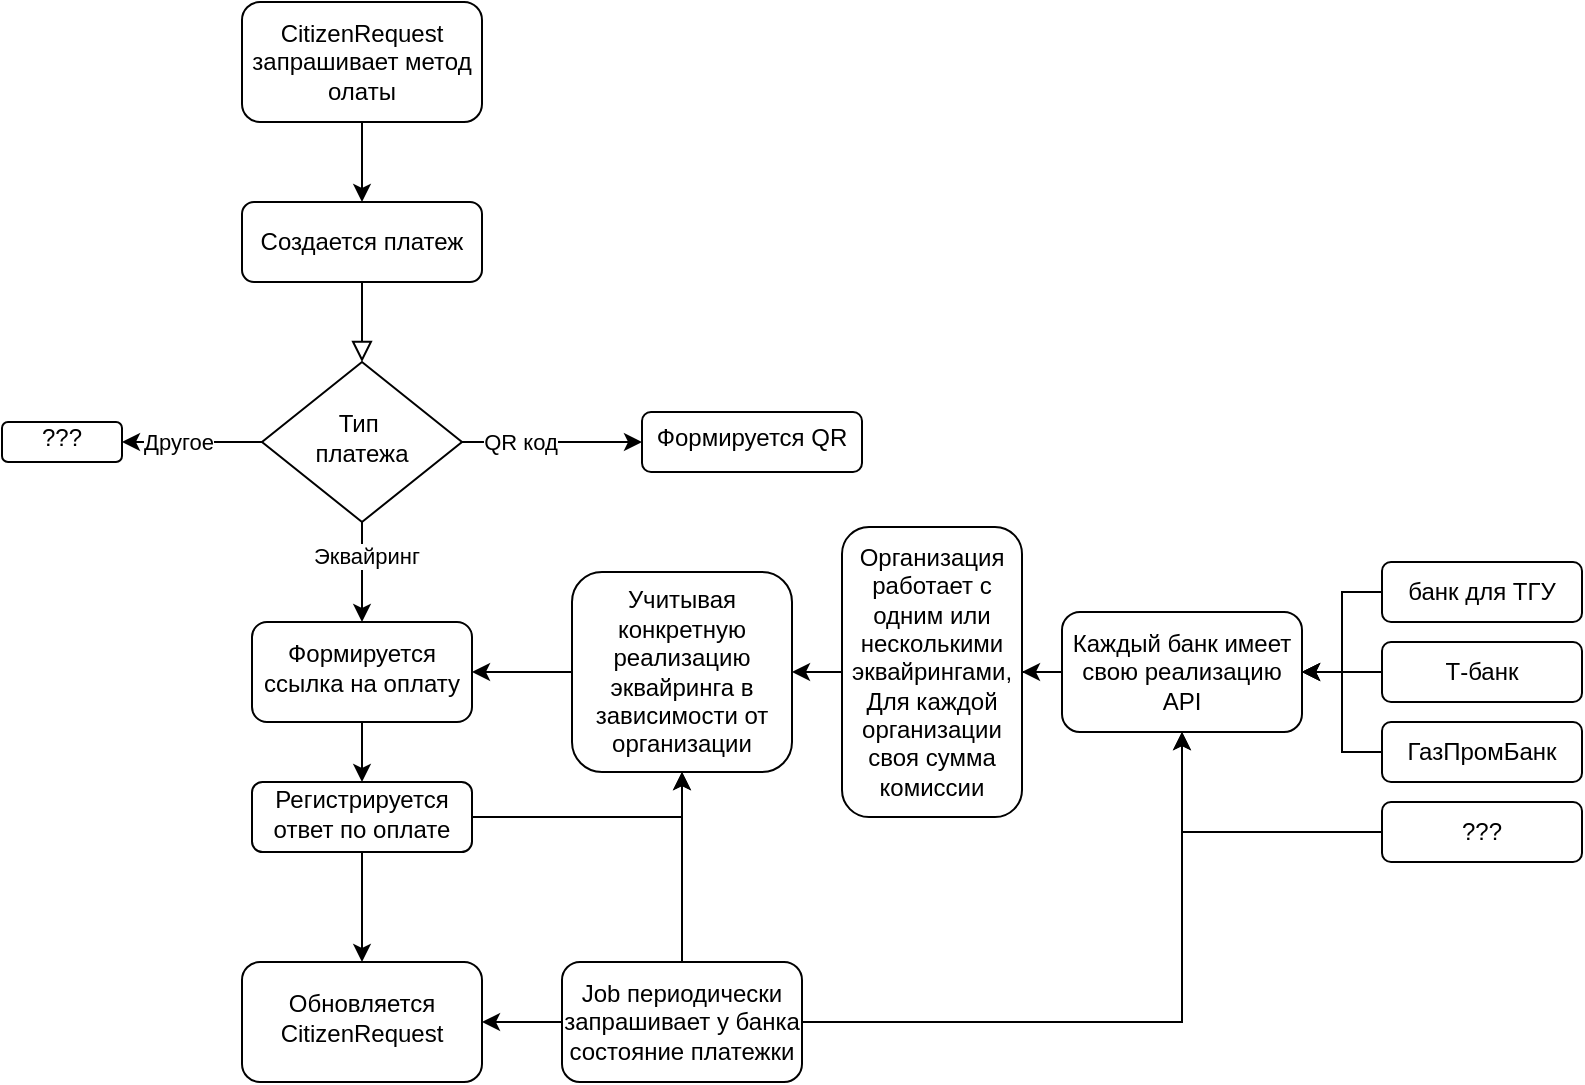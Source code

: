 <mxfile version="24.9.2">
  <diagram id="C5RBs43oDa-KdzZeNtuy" name="Page-1">
    <mxGraphModel dx="1239" dy="635" grid="1" gridSize="10" guides="1" tooltips="1" connect="1" arrows="1" fold="1" page="1" pageScale="1" pageWidth="827" pageHeight="1169" math="0" shadow="0">
      <root>
        <mxCell id="WIyWlLk6GJQsqaUBKTNV-0" />
        <mxCell id="WIyWlLk6GJQsqaUBKTNV-1" parent="WIyWlLk6GJQsqaUBKTNV-0" />
        <mxCell id="WIyWlLk6GJQsqaUBKTNV-2" value="" style="rounded=0;html=1;jettySize=auto;orthogonalLoop=1;fontSize=11;endArrow=block;endFill=0;endSize=8;strokeWidth=1;shadow=0;labelBackgroundColor=none;edgeStyle=orthogonalEdgeStyle;" parent="WIyWlLk6GJQsqaUBKTNV-1" source="WIyWlLk6GJQsqaUBKTNV-3" target="WIyWlLk6GJQsqaUBKTNV-6" edge="1">
          <mxGeometry relative="1" as="geometry" />
        </mxCell>
        <mxCell id="WIyWlLk6GJQsqaUBKTNV-3" value="Создается платеж" style="rounded=1;whiteSpace=wrap;html=1;fontSize=12;glass=0;strokeWidth=1;shadow=0;" parent="WIyWlLk6GJQsqaUBKTNV-1" vertex="1">
          <mxGeometry x="130" y="100" width="120" height="40" as="geometry" />
        </mxCell>
        <mxCell id="T6HtqVJGuuVrWN2Bbdnl-2" value="" style="edgeStyle=orthogonalEdgeStyle;rounded=0;orthogonalLoop=1;jettySize=auto;html=1;" edge="1" parent="WIyWlLk6GJQsqaUBKTNV-1" source="WIyWlLk6GJQsqaUBKTNV-6" target="T6HtqVJGuuVrWN2Bbdnl-1">
          <mxGeometry relative="1" as="geometry" />
        </mxCell>
        <mxCell id="T6HtqVJGuuVrWN2Bbdnl-3" value="Другое" style="edgeLabel;html=1;align=center;verticalAlign=middle;resizable=0;points=[];" vertex="1" connectable="0" parent="T6HtqVJGuuVrWN2Bbdnl-2">
          <mxGeometry x="0.208" relative="1" as="geometry">
            <mxPoint as="offset" />
          </mxGeometry>
        </mxCell>
        <mxCell id="T6HtqVJGuuVrWN2Bbdnl-5" value="" style="edgeStyle=orthogonalEdgeStyle;rounded=0;orthogonalLoop=1;jettySize=auto;html=1;" edge="1" parent="WIyWlLk6GJQsqaUBKTNV-1" source="WIyWlLk6GJQsqaUBKTNV-6" target="T6HtqVJGuuVrWN2Bbdnl-4">
          <mxGeometry relative="1" as="geometry" />
        </mxCell>
        <mxCell id="T6HtqVJGuuVrWN2Bbdnl-6" value="QR код" style="edgeLabel;html=1;align=center;verticalAlign=middle;resizable=0;points=[];" vertex="1" connectable="0" parent="T6HtqVJGuuVrWN2Bbdnl-5">
          <mxGeometry x="-0.351" relative="1" as="geometry">
            <mxPoint as="offset" />
          </mxGeometry>
        </mxCell>
        <mxCell id="T6HtqVJGuuVrWN2Bbdnl-8" value="" style="edgeStyle=orthogonalEdgeStyle;rounded=0;orthogonalLoop=1;jettySize=auto;html=1;" edge="1" parent="WIyWlLk6GJQsqaUBKTNV-1" source="WIyWlLk6GJQsqaUBKTNV-6" target="T6HtqVJGuuVrWN2Bbdnl-7">
          <mxGeometry relative="1" as="geometry" />
        </mxCell>
        <mxCell id="T6HtqVJGuuVrWN2Bbdnl-9" value="Эквайринг" style="edgeLabel;html=1;align=center;verticalAlign=middle;resizable=0;points=[];" vertex="1" connectable="0" parent="T6HtqVJGuuVrWN2Bbdnl-8">
          <mxGeometry x="-0.33" y="2" relative="1" as="geometry">
            <mxPoint as="offset" />
          </mxGeometry>
        </mxCell>
        <mxCell id="WIyWlLk6GJQsqaUBKTNV-6" value="&lt;div&gt;Тип&amp;nbsp;&lt;/div&gt;&lt;div&gt;платежа&lt;/div&gt;" style="rhombus;whiteSpace=wrap;html=1;shadow=0;fontFamily=Helvetica;fontSize=12;align=center;strokeWidth=1;spacing=6;spacingTop=-4;" parent="WIyWlLk6GJQsqaUBKTNV-1" vertex="1">
          <mxGeometry x="140" y="180" width="100" height="80" as="geometry" />
        </mxCell>
        <mxCell id="T6HtqVJGuuVrWN2Bbdnl-1" value="&lt;div&gt;???&lt;/div&gt;" style="rounded=1;whiteSpace=wrap;html=1;shadow=0;strokeWidth=1;spacing=6;spacingTop=-4;" vertex="1" parent="WIyWlLk6GJQsqaUBKTNV-1">
          <mxGeometry x="10" y="210" width="60" height="20" as="geometry" />
        </mxCell>
        <mxCell id="T6HtqVJGuuVrWN2Bbdnl-4" value="Формируется QR" style="rounded=1;whiteSpace=wrap;html=1;shadow=0;strokeWidth=1;spacing=6;spacingTop=-4;" vertex="1" parent="WIyWlLk6GJQsqaUBKTNV-1">
          <mxGeometry x="330" y="205" width="110" height="30" as="geometry" />
        </mxCell>
        <mxCell id="T6HtqVJGuuVrWN2Bbdnl-11" value="" style="edgeStyle=orthogonalEdgeStyle;rounded=0;orthogonalLoop=1;jettySize=auto;html=1;" edge="1" parent="WIyWlLk6GJQsqaUBKTNV-1" source="T6HtqVJGuuVrWN2Bbdnl-7" target="T6HtqVJGuuVrWN2Bbdnl-10">
          <mxGeometry relative="1" as="geometry" />
        </mxCell>
        <mxCell id="T6HtqVJGuuVrWN2Bbdnl-7" value="Формируется ссылка на оплату" style="rounded=1;whiteSpace=wrap;html=1;shadow=0;strokeWidth=1;spacing=6;spacingTop=-4;" vertex="1" parent="WIyWlLk6GJQsqaUBKTNV-1">
          <mxGeometry x="135" y="310" width="110" height="50" as="geometry" />
        </mxCell>
        <mxCell id="T6HtqVJGuuVrWN2Bbdnl-13" value="" style="edgeStyle=orthogonalEdgeStyle;rounded=0;orthogonalLoop=1;jettySize=auto;html=1;" edge="1" parent="WIyWlLk6GJQsqaUBKTNV-1" source="T6HtqVJGuuVrWN2Bbdnl-10" target="T6HtqVJGuuVrWN2Bbdnl-12">
          <mxGeometry relative="1" as="geometry" />
        </mxCell>
        <mxCell id="T6HtqVJGuuVrWN2Bbdnl-47" style="edgeStyle=orthogonalEdgeStyle;rounded=0;orthogonalLoop=1;jettySize=auto;html=1;entryX=0.5;entryY=1;entryDx=0;entryDy=0;" edge="1" parent="WIyWlLk6GJQsqaUBKTNV-1" source="T6HtqVJGuuVrWN2Bbdnl-10" target="T6HtqVJGuuVrWN2Bbdnl-14">
          <mxGeometry relative="1" as="geometry" />
        </mxCell>
        <mxCell id="T6HtqVJGuuVrWN2Bbdnl-10" value="Регистрируется ответ по оплате" style="whiteSpace=wrap;html=1;rounded=1;shadow=0;strokeWidth=1;spacing=6;spacingTop=-4;" vertex="1" parent="WIyWlLk6GJQsqaUBKTNV-1">
          <mxGeometry x="135" y="390" width="110" height="35" as="geometry" />
        </mxCell>
        <mxCell id="T6HtqVJGuuVrWN2Bbdnl-12" value="&lt;div&gt;Обновляется&lt;/div&gt;&lt;div&gt;CitizenRequest&lt;br&gt;&lt;/div&gt;" style="rounded=1;whiteSpace=wrap;html=1;shadow=0;strokeWidth=1;spacing=6;spacingTop=-4;" vertex="1" parent="WIyWlLk6GJQsqaUBKTNV-1">
          <mxGeometry x="130" y="480" width="120" height="60" as="geometry" />
        </mxCell>
        <mxCell id="T6HtqVJGuuVrWN2Bbdnl-15" value="" style="edgeStyle=orthogonalEdgeStyle;rounded=0;orthogonalLoop=1;jettySize=auto;html=1;" edge="1" parent="WIyWlLk6GJQsqaUBKTNV-1" source="T6HtqVJGuuVrWN2Bbdnl-14" target="T6HtqVJGuuVrWN2Bbdnl-7">
          <mxGeometry relative="1" as="geometry" />
        </mxCell>
        <mxCell id="T6HtqVJGuuVrWN2Bbdnl-14" value="Учитывая конкретную реализацию эквайринга в зависимости от организации" style="rounded=1;whiteSpace=wrap;html=1;" vertex="1" parent="WIyWlLk6GJQsqaUBKTNV-1">
          <mxGeometry x="295" y="285" width="110" height="100" as="geometry" />
        </mxCell>
        <mxCell id="T6HtqVJGuuVrWN2Bbdnl-17" value="" style="edgeStyle=orthogonalEdgeStyle;rounded=0;orthogonalLoop=1;jettySize=auto;html=1;" edge="1" parent="WIyWlLk6GJQsqaUBKTNV-1" source="T6HtqVJGuuVrWN2Bbdnl-16" target="T6HtqVJGuuVrWN2Bbdnl-14">
          <mxGeometry relative="1" as="geometry" />
        </mxCell>
        <mxCell id="T6HtqVJGuuVrWN2Bbdnl-18" value="" style="edgeStyle=orthogonalEdgeStyle;rounded=0;orthogonalLoop=1;jettySize=auto;html=1;" edge="1" parent="WIyWlLk6GJQsqaUBKTNV-1" source="T6HtqVJGuuVrWN2Bbdnl-16" target="T6HtqVJGuuVrWN2Bbdnl-12">
          <mxGeometry relative="1" as="geometry" />
        </mxCell>
        <mxCell id="T6HtqVJGuuVrWN2Bbdnl-46" style="edgeStyle=orthogonalEdgeStyle;rounded=0;orthogonalLoop=1;jettySize=auto;html=1;entryX=0.5;entryY=1;entryDx=0;entryDy=0;" edge="1" parent="WIyWlLk6GJQsqaUBKTNV-1" source="T6HtqVJGuuVrWN2Bbdnl-16" target="T6HtqVJGuuVrWN2Bbdnl-38">
          <mxGeometry relative="1" as="geometry" />
        </mxCell>
        <mxCell id="T6HtqVJGuuVrWN2Bbdnl-16" value="&lt;div&gt;Job периодически&lt;/div&gt;&lt;div&gt;запрашивает у банка состояние платежки&lt;/div&gt;" style="rounded=1;whiteSpace=wrap;html=1;" vertex="1" parent="WIyWlLk6GJQsqaUBKTNV-1">
          <mxGeometry x="290" y="480" width="120" height="60" as="geometry" />
        </mxCell>
        <mxCell id="T6HtqVJGuuVrWN2Bbdnl-21" value="" style="edgeStyle=orthogonalEdgeStyle;rounded=0;orthogonalLoop=1;jettySize=auto;html=1;" edge="1" parent="WIyWlLk6GJQsqaUBKTNV-1" source="T6HtqVJGuuVrWN2Bbdnl-19" target="WIyWlLk6GJQsqaUBKTNV-3">
          <mxGeometry relative="1" as="geometry" />
        </mxCell>
        <mxCell id="T6HtqVJGuuVrWN2Bbdnl-19" value="CitizenRequest запрашивает метод олаты" style="rounded=1;whiteSpace=wrap;html=1;" vertex="1" parent="WIyWlLk6GJQsqaUBKTNV-1">
          <mxGeometry x="130" width="120" height="60" as="geometry" />
        </mxCell>
        <mxCell id="T6HtqVJGuuVrWN2Bbdnl-39" style="edgeStyle=orthogonalEdgeStyle;rounded=0;orthogonalLoop=1;jettySize=auto;html=1;" edge="1" parent="WIyWlLk6GJQsqaUBKTNV-1" source="T6HtqVJGuuVrWN2Bbdnl-22" target="T6HtqVJGuuVrWN2Bbdnl-38">
          <mxGeometry relative="1" as="geometry" />
        </mxCell>
        <mxCell id="T6HtqVJGuuVrWN2Bbdnl-22" value="банк для ТГУ" style="rounded=1;whiteSpace=wrap;html=1;" vertex="1" parent="WIyWlLk6GJQsqaUBKTNV-1">
          <mxGeometry x="700" y="280" width="100" height="30" as="geometry" />
        </mxCell>
        <mxCell id="T6HtqVJGuuVrWN2Bbdnl-34" value="" style="edgeStyle=orthogonalEdgeStyle;rounded=0;orthogonalLoop=1;jettySize=auto;html=1;" edge="1" parent="WIyWlLk6GJQsqaUBKTNV-1" source="T6HtqVJGuuVrWN2Bbdnl-33" target="T6HtqVJGuuVrWN2Bbdnl-14">
          <mxGeometry relative="1" as="geometry" />
        </mxCell>
        <mxCell id="T6HtqVJGuuVrWN2Bbdnl-33" value="&lt;div&gt;Организация&lt;/div&gt;&lt;div&gt;работает с одним или несколькими эквайрингами, Для каждой организации своя сумма комиссии&lt;br&gt;&lt;/div&gt;" style="rounded=1;whiteSpace=wrap;html=1;" vertex="1" parent="WIyWlLk6GJQsqaUBKTNV-1">
          <mxGeometry x="430" y="262.5" width="90" height="145" as="geometry" />
        </mxCell>
        <mxCell id="T6HtqVJGuuVrWN2Bbdnl-40" value="" style="edgeStyle=orthogonalEdgeStyle;rounded=0;orthogonalLoop=1;jettySize=auto;html=1;" edge="1" parent="WIyWlLk6GJQsqaUBKTNV-1" source="T6HtqVJGuuVrWN2Bbdnl-35" target="T6HtqVJGuuVrWN2Bbdnl-38">
          <mxGeometry relative="1" as="geometry" />
        </mxCell>
        <mxCell id="T6HtqVJGuuVrWN2Bbdnl-35" value="Т-банк" style="rounded=1;whiteSpace=wrap;html=1;" vertex="1" parent="WIyWlLk6GJQsqaUBKTNV-1">
          <mxGeometry x="700" y="320" width="100" height="30" as="geometry" />
        </mxCell>
        <mxCell id="T6HtqVJGuuVrWN2Bbdnl-41" style="edgeStyle=orthogonalEdgeStyle;rounded=0;orthogonalLoop=1;jettySize=auto;html=1;" edge="1" parent="WIyWlLk6GJQsqaUBKTNV-1" source="T6HtqVJGuuVrWN2Bbdnl-36" target="T6HtqVJGuuVrWN2Bbdnl-38">
          <mxGeometry relative="1" as="geometry" />
        </mxCell>
        <mxCell id="T6HtqVJGuuVrWN2Bbdnl-36" value="ГазПромБанк" style="rounded=1;whiteSpace=wrap;html=1;" vertex="1" parent="WIyWlLk6GJQsqaUBKTNV-1">
          <mxGeometry x="700" y="360" width="100" height="30" as="geometry" />
        </mxCell>
        <mxCell id="T6HtqVJGuuVrWN2Bbdnl-44" style="edgeStyle=orthogonalEdgeStyle;rounded=0;orthogonalLoop=1;jettySize=auto;html=1;" edge="1" parent="WIyWlLk6GJQsqaUBKTNV-1" source="T6HtqVJGuuVrWN2Bbdnl-37" target="T6HtqVJGuuVrWN2Bbdnl-38">
          <mxGeometry relative="1" as="geometry" />
        </mxCell>
        <mxCell id="T6HtqVJGuuVrWN2Bbdnl-37" value="???" style="rounded=1;whiteSpace=wrap;html=1;" vertex="1" parent="WIyWlLk6GJQsqaUBKTNV-1">
          <mxGeometry x="700" y="400" width="100" height="30" as="geometry" />
        </mxCell>
        <mxCell id="T6HtqVJGuuVrWN2Bbdnl-45" value="" style="edgeStyle=orthogonalEdgeStyle;rounded=0;orthogonalLoop=1;jettySize=auto;html=1;" edge="1" parent="WIyWlLk6GJQsqaUBKTNV-1" source="T6HtqVJGuuVrWN2Bbdnl-38" target="T6HtqVJGuuVrWN2Bbdnl-33">
          <mxGeometry relative="1" as="geometry" />
        </mxCell>
        <mxCell id="T6HtqVJGuuVrWN2Bbdnl-38" value="Каждый банк имеет свою реализацию API" style="rounded=1;whiteSpace=wrap;html=1;" vertex="1" parent="WIyWlLk6GJQsqaUBKTNV-1">
          <mxGeometry x="540" y="305" width="120" height="60" as="geometry" />
        </mxCell>
      </root>
    </mxGraphModel>
  </diagram>
</mxfile>
